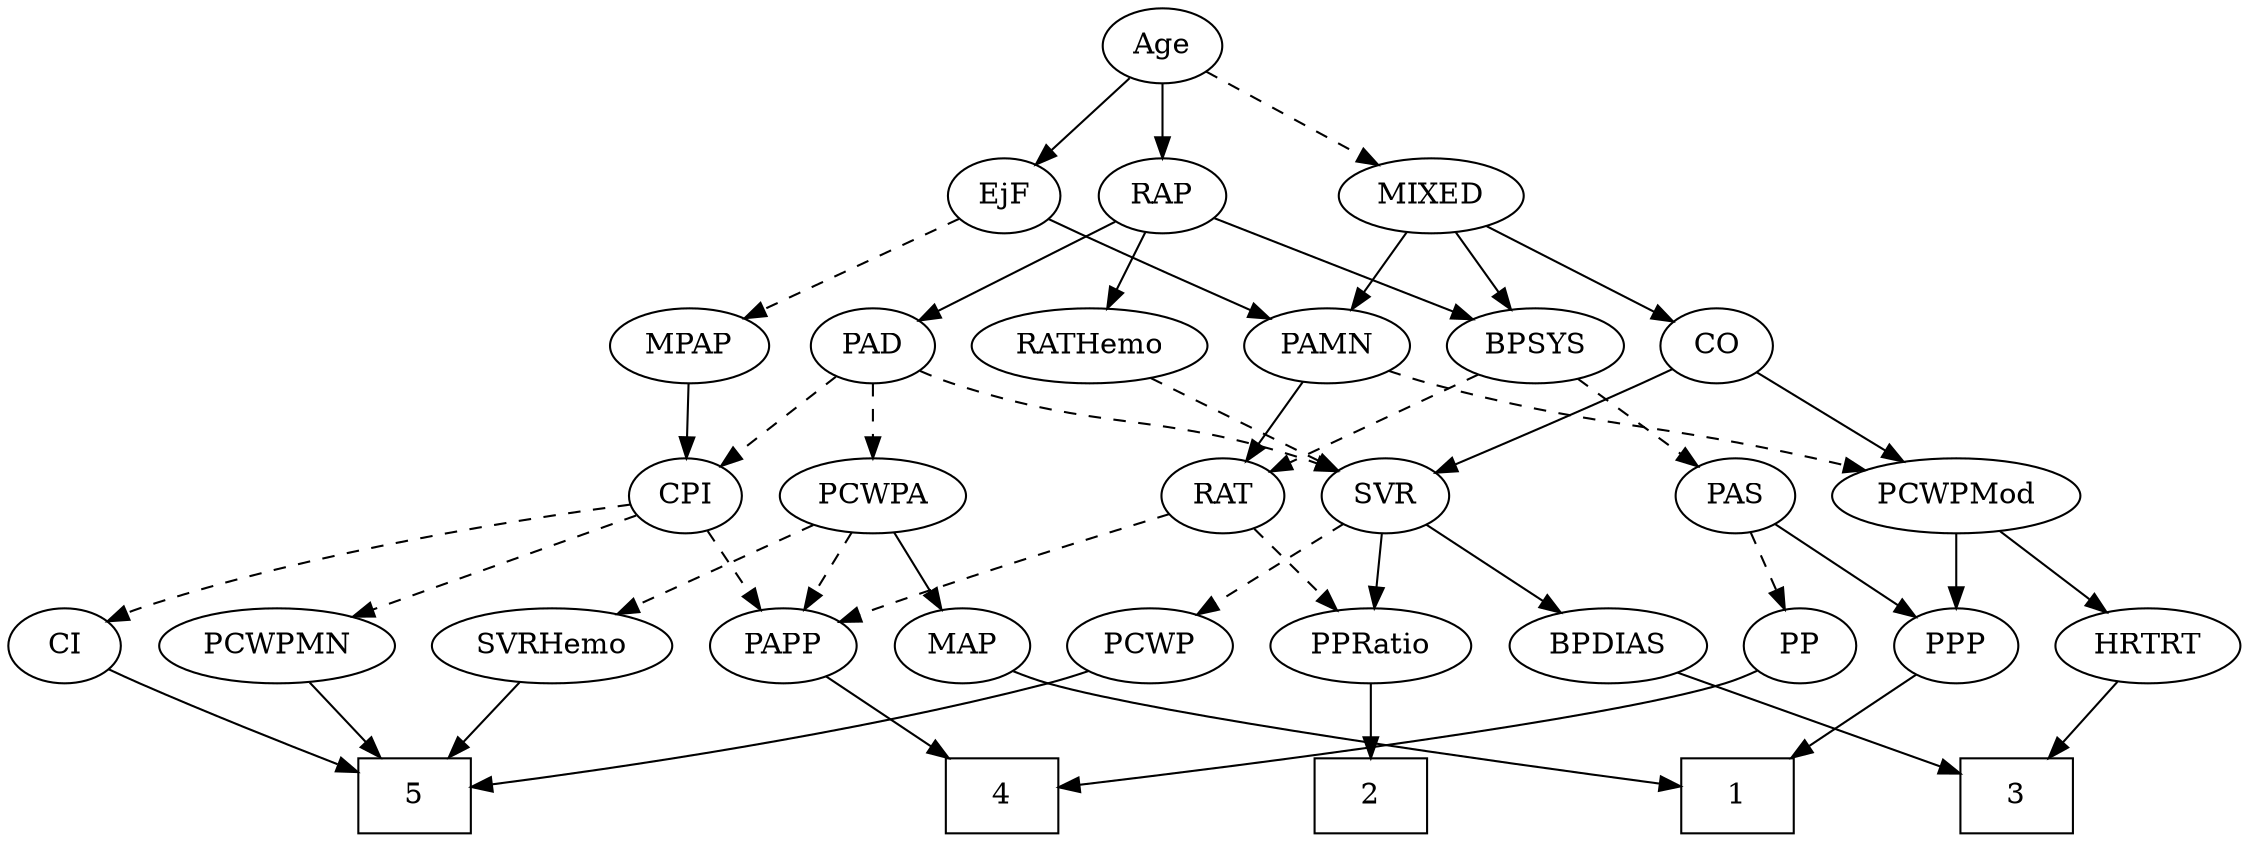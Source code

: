 strict digraph {
	graph [bb="0,0,980.65,396"];
	node [label="\N"];
	1	[height=0.5,
		pos="762,18",
		shape=box,
		width=0.75];
	2	[height=0.5,
		pos="597,18",
		shape=box,
		width=0.75];
	3	[height=0.5,
		pos="887,18",
		shape=box,
		width=0.75];
	4	[height=0.5,
		pos="432,18",
		shape=box,
		width=0.75];
	5	[height=0.5,
		pos="181,18",
		shape=box,
		width=0.75];
	Age	[height=0.5,
		pos="485,378",
		width=0.75];
	EjF	[height=0.5,
		pos="412,306",
		width=0.75];
	Age -> EjF	[pos="e,426.75,321.14 470.23,362.83 459.84,352.87 445.76,339.37 434.04,328.14",
		style=solid];
	RAP	[height=0.5,
		pos="485,306",
		width=0.77632];
	Age -> RAP	[pos="e,485,324.1 485,359.7 485,351.98 485,342.71 485,334.11",
		style=solid];
	MIXED	[height=0.5,
		pos="626,306",
		width=1.1193];
	Age -> MIXED	[pos="e,599.94,319.94 506.11,366.52 528.51,355.4 564.29,337.64 590.94,324.41",
		style=dashed];
	MPAP	[height=0.5,
		pos="296,234",
		width=0.97491];
	EjF -> MPAP	[pos="e,317.85,248.19 392.58,293.28 374.61,282.43 347.58,266.12 326.68,253.51",
		style=dashed];
	PAMN	[height=0.5,
		pos="580,234",
		width=1.011];
	EjF -> PAMN	[pos="e,551.99,245.69 433.22,294.72 438.06,292.45 443.19,290.1 448,288 479.51,274.25 515.78,259.78 542.32,249.44",
		style=solid];
	BPSYS	[height=0.5,
		pos="672,234",
		width=1.0471];
	RAP -> BPSYS	[pos="e,643.31,245.74 508.68,296.13 540.17,284.35 596.2,263.38 633.72,249.33",
		style=solid];
	PAD	[height=0.5,
		pos="380,234",
		width=0.79437];
	RAP -> PAD	[pos="e,398.96,247.64 466.23,292.49 449.83,281.55 425.82,265.55 407.3,253.2",
		style=solid];
	RATHemo	[height=0.5,
		pos="476,234",
		width=1.3721];
	RAP -> RATHemo	[pos="e,478.2,252.1 482.78,287.7 481.78,279.98 480.59,270.71 479.49,262.11",
		style=solid];
	MIXED -> BPSYS	[pos="e,661.18,251.47 636.9,288.41 642.46,279.95 649.33,269.49 655.52,260.08",
		style=solid];
	CO	[height=0.5,
		pos="755,234",
		width=0.75];
	MIXED -> CO	[pos="e,734.76,245.98 650.57,291.67 672.03,280.02 703.21,263.1 725.91,250.79",
		style=solid];
	MIXED -> PAMN	[pos="e,590.82,251.47 615.1,288.41 609.54,279.95 602.67,269.49 596.48,260.08",
		style=solid];
	CPI	[height=0.5,
		pos="293,162",
		width=0.75];
	MPAP -> CPI	[pos="e,293.73,180.1 295.26,215.7 294.93,207.98 294.53,198.71 294.16,190.11",
		style=solid];
	PAS	[height=0.5,
		pos="759,162",
		width=0.75];
	BPSYS -> PAS	[pos="e,742.34,176.4 690.45,218.15 703.29,207.82 720.55,193.93 734.54,182.68",
		style=dashed];
	RAT	[height=0.5,
		pos="552,162",
		width=0.75827];
	BPSYS -> RAT	[pos="e,571.98,174.65 649.15,219.67 629.72,208.33 601.72,192 580.77,179.78",
		style=dashed];
	PAD -> CPI	[pos="e,309.56,176.33 362.81,219.17 349.9,208.78 332.02,194.4 317.6,182.79",
		style=dashed];
	SVR	[height=0.5,
		pos="625,162",
		width=0.77632];
	PAD -> SVR	[pos="e,603.41,173.89 401.79,222.3 407.02,220 412.64,217.74 418,216 491.44,192.1 514.68,204.27 588,180 589.91,179.37 591.86,178.66 593.81,\
177.91",
		style=dashed];
	PCWPA	[height=0.5,
		pos="380,162",
		width=1.1555];
	PAD -> PCWPA	[pos="e,380,180.1 380,215.7 380,207.98 380,198.71 380,190.11",
		style=dashed];
	CO -> SVR	[pos="e,646.03,174.32 734.69,222.06 713.28,210.54 679.35,192.27 654.9,179.1",
		style=solid];
	PCWPMod	[height=0.5,
		pos="856,162",
		width=1.4443];
	CO -> PCWPMod	[pos="e,833.87,178.34 773.06,220.49 787.55,210.44 808.23,196.11 825.32,184.27",
		style=solid];
	PP	[height=0.5,
		pos="784,90",
		width=0.75];
	PAS -> PP	[pos="e,777.94,107.96 764.92,144.41 767.78,136.42 771.27,126.64 774.48,117.64",
		style=dashed];
	PPP	[height=0.5,
		pos="856,90",
		width=0.75];
	PAS -> PPP	[pos="e,838.32,103.76 776.79,148.16 791.7,137.41 813.17,121.91 830,109.76",
		style=solid];
	PAMN -> RAT	[pos="e,558.72,179.79 573.22,216.05 569.99,207.97 566.05,198.12 562.44,189.11",
		style=solid];
	PAMN -> PCWPMod	[pos="e,817.37,174.16 607.38,221.9 613.15,219.77 619.23,217.69 625,216 699.12,194.29 719.99,198.38 795,180 799.08,179 803.31,177.92 807.54,\
176.8",
		style=dashed];
	RATHemo -> SVR	[pos="e,602.78,173.44 505.08,219.34 530.58,207.36 567.55,189.99 593.68,177.71",
		style=dashed];
	PCWPMN	[height=0.5,
		pos="122,90",
		width=1.3902];
	CPI -> PCWPMN	[pos="e,153.67,103.96 270.64,151.85 243.45,140.72 197.01,121.71 163.26,107.89",
		style=dashed];
	CI	[height=0.5,
		pos="27,90",
		width=0.75];
	CPI -> CI	[pos="e,47.623,101.67 266.97,156.88 223.8,149.64 135.01,132.97 63,108 61.09,107.34 59.146,106.6 57.202,105.83",
		style=dashed];
	PAPP	[height=0.5,
		pos="340,90",
		width=0.88464];
	CPI -> PAPP	[pos="e,329.05,107.31 303.67,145.12 309.47,136.47 316.79,125.58 323.33,115.83",
		style=dashed];
	PPRatio	[height=0.5,
		pos="597,90",
		width=1.1013];
	RAT -> PPRatio	[pos="e,586.2,107.8 562.21,145.12 567.69,136.59 574.57,125.89 580.77,116.25",
		style=dashed];
	RAT -> PAPP	[pos="e,364.38,101.83 527.24,154.24 493.58,144.85 431.65,126.88 380,108 377.93,107.24 375.81,106.44 373.67,105.6",
		style=dashed];
	BPDIAS	[height=0.5,
		pos="697,90",
		width=1.1735];
	SVR -> BPDIAS	[pos="e,680.85,106.7 639.92,146.5 649.62,137.06 662.49,124.56 673.54,113.81",
		style=solid];
	SVR -> PPRatio	[pos="e,603.78,107.96 618.36,144.41 615.13,136.34 611.17,126.43 607.54,117.35",
		style=solid];
	PCWP	[height=0.5,
		pos="504,90",
		width=0.97491];
	SVR -> PCWP	[pos="e,526.38,103.94 604.75,149.28 585.79,138.32 557.19,121.77 535.3,109.11",
		style=dashed];
	PCWPMod -> PPP	[pos="e,856,108.1 856,143.7 856,135.98 856,126.71 856,118.11",
		style=solid];
	HRTRT	[height=0.5,
		pos="941,90",
		width=1.1013];
	PCWPMod -> HRTRT	[pos="e,922.66,106.1 875.29,145.12 886.94,135.52 901.95,123.16 914.68,112.67",
		style=solid];
	SVRHemo	[height=0.5,
		pos="240,90",
		width=1.3902];
	PCWPA -> SVRHemo	[pos="e,268.14,105.07 353.67,147.83 332.13,137.06 301.41,121.71 277.34,109.67",
		style=dashed];
	MAP	[height=0.5,
		pos="420,90",
		width=0.84854];
	PCWPA -> MAP	[pos="e,410.59,107.47 389.48,144.41 394.26,136.04 400.17,125.71 405.5,116.37",
		style=solid];
	PCWPA -> PAPP	[pos="e,349.41,107.47 370.52,144.41 365.74,136.04 359.83,125.71 354.5,116.37",
		style=dashed];
	PCWPMN -> 5	[pos="e,166.29,36.447 135.98,72.411 143.05,64.031 151.77,53.682 159.65,44.332",
		style=solid];
	SVRHemo -> 5	[pos="e,195.71,36.447 226.02,72.411 218.95,64.031 210.23,53.682 202.35,44.332",
		style=solid];
	BPDIAS -> 3	[pos="e,859.76,29.035 727.95,77.597 761.4,65.274 814.68,45.646 850.23,32.545",
		style=solid];
	MAP -> 1	[pos="e,734.72,22.972 443.36,78.019 448.74,75.787 454.5,73.628 460,72 509.16,57.449 655.3,34.791 724.66,24.463",
		style=solid];
	PP -> 4	[pos="e,459.12,22.572 763.45,78.111 758.5,75.82 753.14,73.612 748,72 696.39,55.828 540.89,33.648 469.08,23.915",
		style=solid];
	PPP -> 1	[pos="e,784.94,36.082 838.32,75.834 825.58,66.343 808.04,53.288 793,42.082",
		style=solid];
	PPRatio -> 2	[pos="e,597,36.104 597,71.697 597,63.983 597,54.712 597,46.112",
		style=solid];
	PCWP -> 5	[pos="e,208.31,22.513 477.74,77.964 471.96,75.787 465.83,73.664 460,72 375.11,47.754 272.47,31.496 218.45,23.914",
		style=solid];
	CI -> 5	[pos="e,153.75,31.063 48.289,78.865 53.118,76.589 58.229,74.198 63,72 90.25,59.448 121.19,45.563 144.56,35.155",
		style=solid];
	PAPP -> 4	[pos="e,409.63,36.019 358.18,75.17 370.52,65.778 387.15,53.127 401.5,42.209",
		style=solid];
	HRTRT -> 3	[pos="e,900.21,36.124 928.48,72.765 921.92,64.268 913.75,53.677 906.4,44.146",
		style=solid];
}
